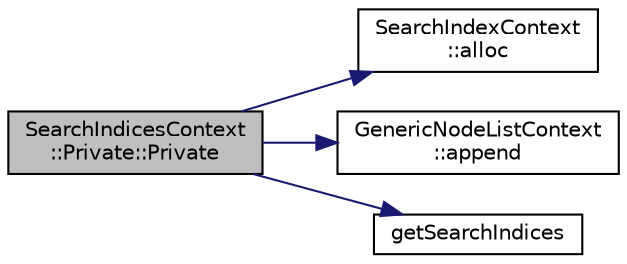 digraph "SearchIndicesContext::Private::Private"
{
 // LATEX_PDF_SIZE
  edge [fontname="Helvetica",fontsize="10",labelfontname="Helvetica",labelfontsize="10"];
  node [fontname="Helvetica",fontsize="10",shape=record];
  rankdir="LR";
  Node1 [label="SearchIndicesContext\l::Private::Private",height=0.2,width=0.4,color="black", fillcolor="grey75", style="filled", fontcolor="black",tooltip=" "];
  Node1 -> Node2 [color="midnightblue",fontsize="10",style="solid",fontname="Helvetica"];
  Node2 [label="SearchIndexContext\l::alloc",height=0.2,width=0.4,color="black", fillcolor="white", style="filled",URL="$classSearchIndexContext.html#a60285ba08e1262deae1ccb3da68a862a",tooltip=" "];
  Node1 -> Node3 [color="midnightblue",fontsize="10",style="solid",fontname="Helvetica"];
  Node3 [label="GenericNodeListContext\l::append",height=0.2,width=0.4,color="black", fillcolor="white", style="filled",URL="$classGenericNodeListContext.html#a1e3defa7bc050ae33e2fbabba7a20643",tooltip=" "];
  Node1 -> Node4 [color="midnightblue",fontsize="10",style="solid",fontname="Helvetica"];
  Node4 [label="getSearchIndices",height=0.2,width=0.4,color="black", fillcolor="white", style="filled",URL="$searchindex__js_8cpp.html#aba52996aa70fad6e119fdf1f8b9b6a06",tooltip=" "];
}
